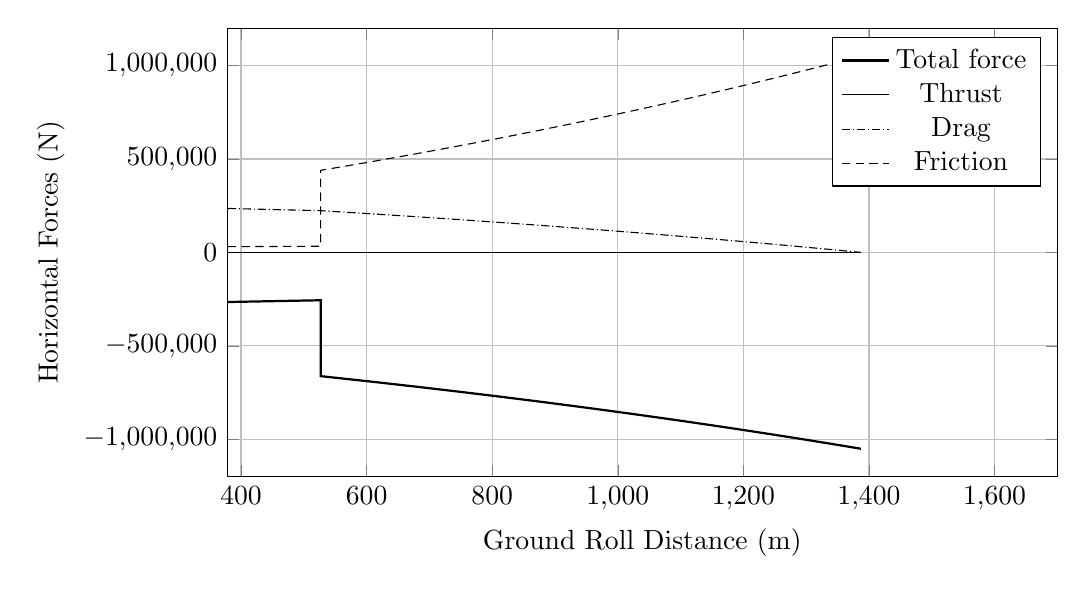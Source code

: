%HorizontalForces_vs_GroundDistance
\begin{tikzpicture}

\begin{axis}[
width=\textwidth,
height=0.6\textwidth,
scaled ticks=false, tick label style={/pgf/number format/fixed},
xmin=377.81,
xmax=1700,
xtick={0,200,400,600,800,1000,1200,1400,1600},
xlabel={Ground Roll Distance (m)},
xmajorgrids,
ymin=-1200000,
ymax=1200000,
ylabel={Horizontal Forces (N)},
ymajorgrids,
legend entries = {Total force\\Thrust\\Drag\\Friction\\}
]

\addplot [
color=black,
thick
]
table[row sep=crcr]{
378.851	-265700.186\\
389.258	-265024.081\\
464.095	-260212.178\\
478.945	-259267.764\\
493.757	-258329.226\\
508.53	-257396.515\\
523.265	-256469.584\\
526.207	-256284.888\\
526.442	-256270.122\\
526.574	-256261.864\\
526.662	-256256.368\\
526.729	-256252.133\\
526.764	-256249.959\\
526.786	-256248.54\\
526.8	-256247.706\\
526.806	-256247.32\\
526.808	-256247.159\\
526.809	-662556.615\\
526.81	-662556.936\\
526.819	-662560.148\\
526.91	-662592.264\\
527.813	-662913.442\\
536.825	-666126.445\\
608.759	-692338.433\\
678.11	-718585.187\\
744.78	-744754.821\\
808.671	-770727.551\\
869.686	-796376.381\\
927.73	-821567.96\\
982.709	-846163.642\\
1034.53	-870020.722\\
1083.106	-892993.855\\
1128.35	-914936.638\\
1170.181	-935703.33\\
1208.52	-955150.69\\
1243.297	-973139.894\\
1274.442	-989538.496\\
1301.896	-1004222.381\\
1325.604	-1017077.683\\
1345.517	-1028002.596\\
1361.595	-1036909.044\\
1373.805	-1043724.17\\
1382.121	-1048391.581\\
1386.526	-1050872.335\\
1387.289	-1051302.384\\
};

\addplot [
color=black,
solid
]
table[row sep=crcr]{
378.851	-0.0\\
389.258	-0.0\\
464.095	-0.0\\
478.945	-0.0\\
493.757	-0.0\\
508.53	-0.0\\
523.265	-0.0\\
526.207	-0.0\\
526.442	-0.0\\
526.574	-0.0\\
526.662	-0.0\\
526.729	-0.0\\
526.764	-0.0\\
526.786	-0.0\\
526.8	-0.0\\
526.806	-0.0\\
526.808	-0.0\\
526.809	-0.0\\
526.81	-0.0\\
526.819	-0.0\\
526.91	-0.0\\
527.813	-0.0\\
536.825	-0.0\\
608.759	-0.0\\
678.11	-0.0\\
744.78	-0.0\\
808.671	-0.0\\
869.686	-0.0\\
927.73	-0.0\\
982.709	-0.0\\
1034.53	-0.0\\
1083.106	-0.0\\
1128.35	-0.0\\
1170.181	-0.0\\
1208.52	-0.0\\
1243.297	-0.0\\
1274.442	-0.0\\
1301.896	-0.0\\
1325.604	-0.0\\
1345.517	-0.0\\
1361.595	-0.0\\
1373.805	-0.0\\
1382.121	-0.0\\
1386.526	-0.0\\
1387.289	-0.0\\
};

\addplot [
color=black,
densely dashdotted
]
table[row sep=crcr]{
378.851	235202.259\\
389.258	234351.205\\
464.095	228294.179\\
478.945	227105.39\\
493.757	225923.997\\
508.53	224749.939\\
523.265	223583.156\\
526.207	223350.668\\
526.442	223332.081\\
526.574	223321.686\\
526.662	223314.768\\
526.729	223309.438\\
526.764	223306.701\\
526.786	223304.914\\
526.8	223303.865\\
526.806	223303.38\\
526.808	223303.176\\
526.809	223302.982\\
526.81	223302.798\\
526.819	223300.953\\
526.91	223282.505\\
527.813	223098.014\\
536.825	221252.404\\
608.759	206195.738\\
678.11	191119.102\\
744.78	176086.766\\
808.671	161167.534\\
869.686	146434.357\\
927.73	131963.834\\
982.709	117835.605\\
1034.53	104131.644\\
1083.106	90935.438\\
1128.35	78331.085\\
1170.181	66402.301\\
1208.52	55231.366\\
1243.297	44898.024\\
1274.442	35478.355\\
1301.896	27043.651\\
1325.604	19659.321\\
1345.517	13383.843\\
1361.595	8267.809\\
1373.805	4353.071\\
1382.121	1672.021\\
1386.526	247.028\\
1387.289	6.579E-8\\
};

\addplot [
color=black,
densely dashed
]
table[row sep=crcr]{
378.851	30497.928\\
389.258	30672.876\\
464.095	31917.999\\
478.945	32162.374\\
493.757	32405.229\\
508.53	32646.576\\
523.265	32886.428\\
526.207	32934.22\\
526.442	32938.041\\
526.574	32940.178\\
526.662	32941.6\\
526.729	32942.695\\
526.764	32943.258\\
526.786	32943.625\\
526.8	32943.841\\
526.806	32943.941\\
526.808	32943.983\\
526.809	439253.632\\
526.81	439254.138\\
526.819	439259.194\\
526.91	439309.759\\
527.813	439815.428\\
536.825	444874.041\\
608.759	486142.695\\
678.11	527466.085\\
744.78	568668.055\\
808.671	609560.017\\
869.686	649942.024\\
927.73	689604.127\\
982.709	728328.037\\
1034.53	765889.078\\
1083.106	802058.417\\
1128.35	836605.553\\
1170.181	869301.029\\
1208.52	899919.324\\
1243.297	928241.87\\
1274.442	954060.141\\
1301.896	977178.73\\
1325.604	997418.363\\
1345.517	1014618.753\\
1361.595	1028641.236\\
1373.805	1039371.1\\
1382.121	1046719.56\\
1386.526	1050625.306\\
1387.289	1051302.384\\
};
\end{axis}
\end{tikzpicture}%
